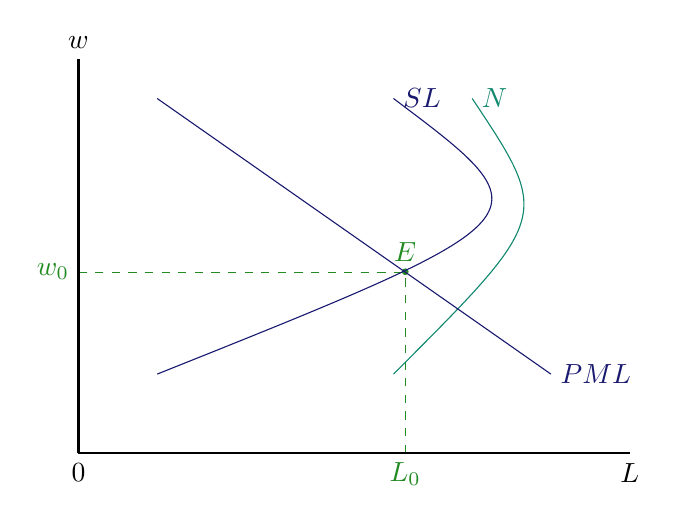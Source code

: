 \begin{tikzpicture}
\filldraw[ForestGreen] (1.15,1.3) circle (1pt) node[anchor=south] {$E$};
\draw[ForestGreen,ultra thin, dashed] (-3,1.3) -- (1.15,1.3) (-3,1.3)node[anchor=east]{$w_0$};
\draw[ForestGreen,ultra thin, dashed] (1.15,-1) -- (1.15,1.3) (1.15,-1)node[anchor=north]{$L_0$};
\draw[thick] (-3,-1) -- (4,-1);
\draw[MidnightBlue] (-2,0) .. controls (3,2) .. (1,3.5)node[anchor=west]{{$SL$}};
\draw[PineGreen] (1,0) .. controls (3,2) .. (2,3.5)node[anchor=west]{{$N$}};
\draw[MidnightBlue] (-2,3.5) -- (3,0) (3,0)node[anchor=west]{{$PML$}};
\draw[thick] (-3,-1) -- (-3,4) (-3,-1)node[align=right,below]{{$0$}} (4,-1)	node[align=right,below]{{$L$}} (-3,4)node[align=center,above]{{$w$}};
\end{tikzpicture}